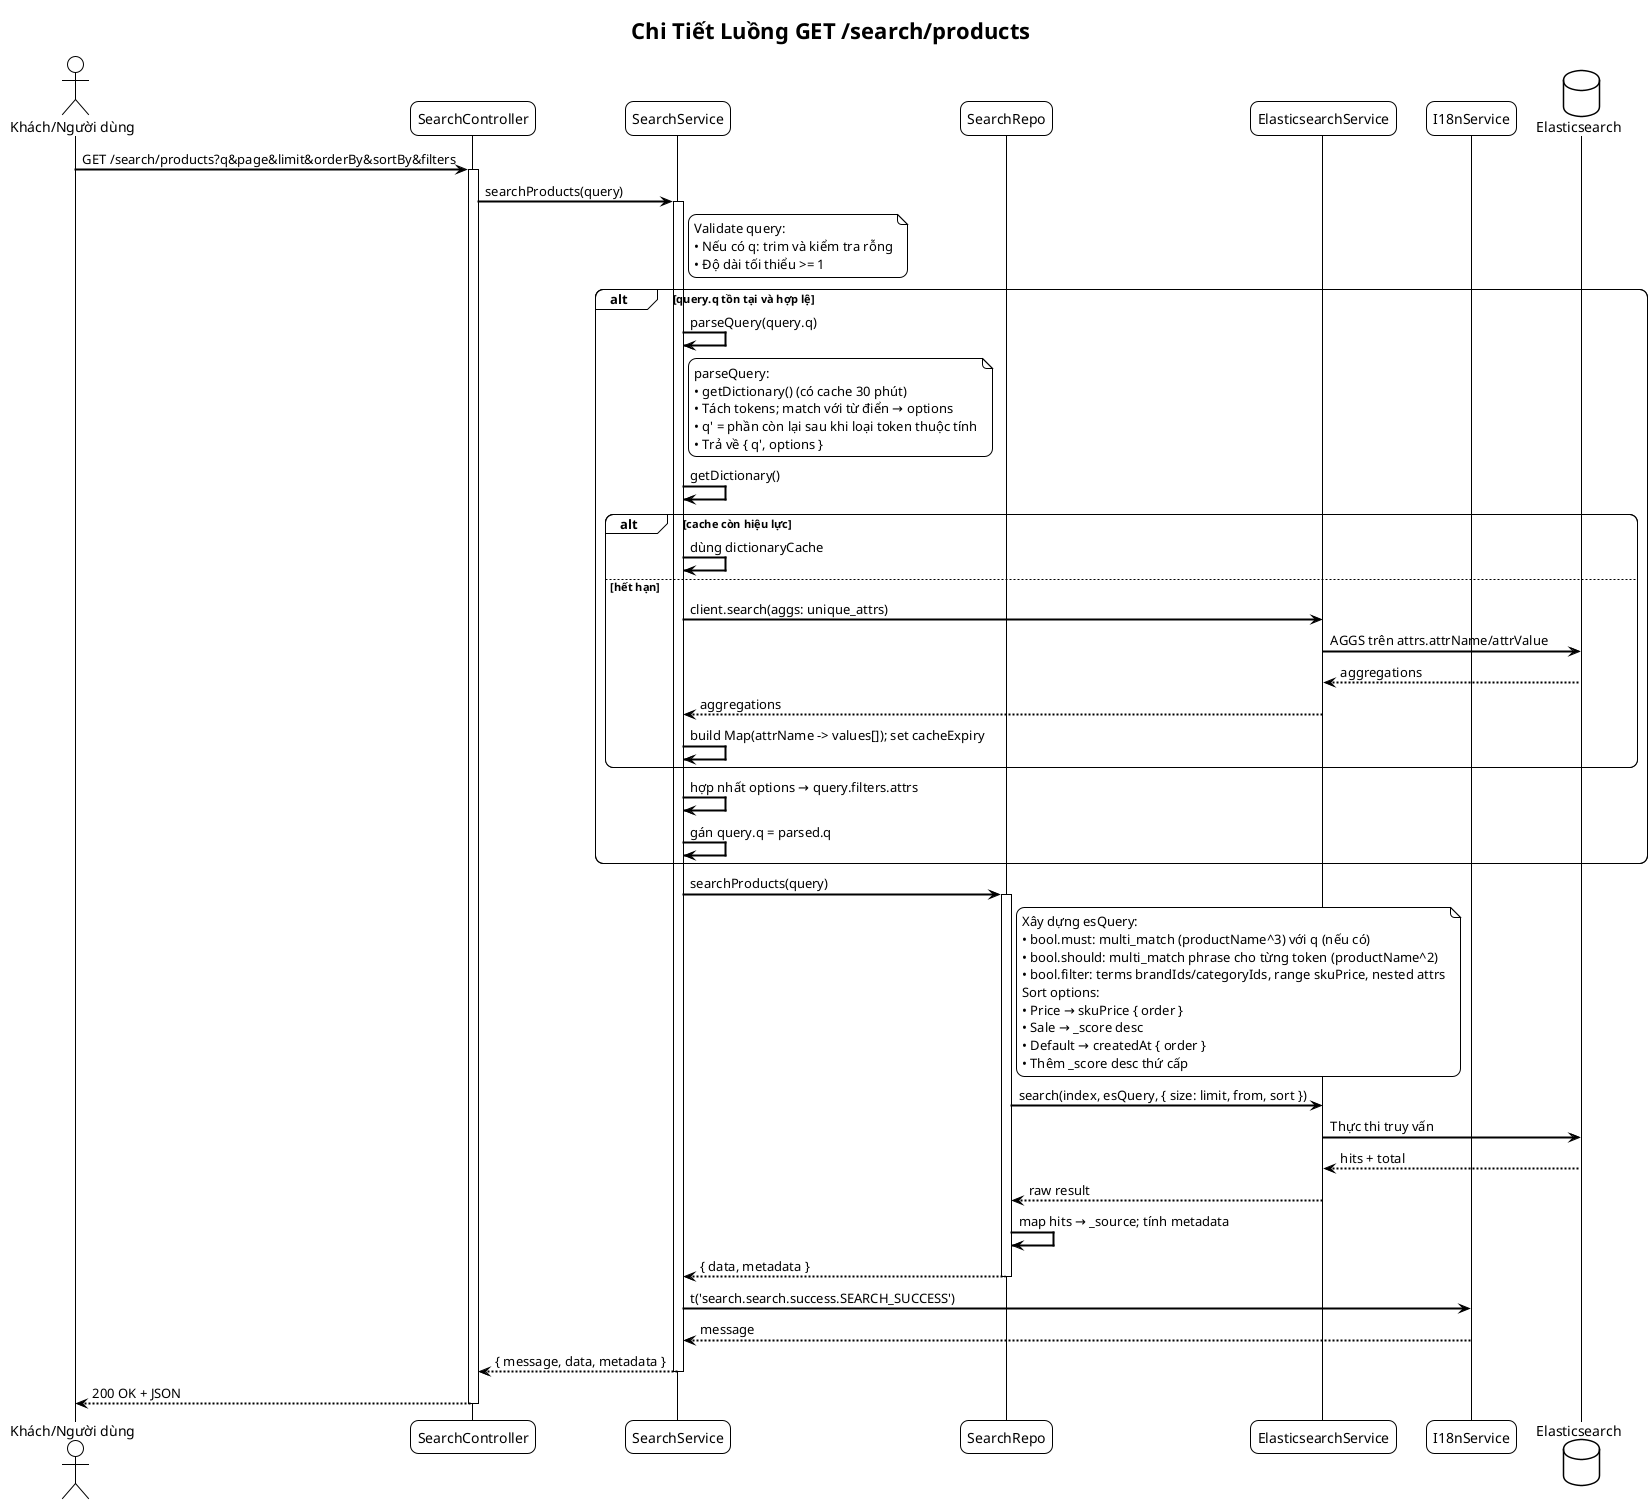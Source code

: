 @startuml Search - Products Sequence
!theme plain
skinparam backgroundColor #FFFFFF
skinparam sequenceArrowThickness 2
skinparam roundcorner 16

title Chi Tiết Luồng GET /search/products

actor "Khách/Người dùng" as U
participant "SearchController" as SC
participant "SearchService" as SS
participant "SearchRepo" as SR
participant "ElasticsearchService" as ES
participant "I18nService" as IS
database "Elasticsearch" as ESDB

U -> SC: GET /search/products?q&page&limit&orderBy&sortBy&filters
activate SC

SC -> SS: searchProducts(query)
activate SS

note right of SS
Validate query:
• Nếu có q: trim và kiểm tra rỗng
• Độ dài tối thiểu >= 1
end note

alt query.q tồn tại và hợp lệ
  SS -> SS: parseQuery(query.q)
  note right of SS
  parseQuery:
  • getDictionary() (có cache 30 phút)
  • Tách tokens; match với từ điển → options
  • q' = phần còn lại sau khi loại token thuộc tính
  • Trả về { q', options }
  end note
  SS -> SS: getDictionary()
  alt cache còn hiệu lực
    SS -> SS: dùng dictionaryCache
  else hết hạn
    SS -> ES: client.search(aggs: unique_attrs)
    ES -> ESDB: AGGS trên attrs.attrName/attrValue
    ESDB --> ES: aggregations
    ES --> SS: aggregations
    SS -> SS: build Map(attrName -> values[]); set cacheExpiry
  end
  SS -> SS: hợp nhất options → query.filters.attrs
  SS -> SS: gán query.q = parsed.q
end

SS -> SR: searchProducts(query)
activate SR

note right of SR
Xây dựng esQuery:
• bool.must: multi_match (productName^3) với q (nếu có)
• bool.should: multi_match phrase cho từng token (productName^2)
• bool.filter: terms brandIds/categoryIds, range skuPrice, nested attrs
Sort options:
• Price → skuPrice { order }
• Sale → _score desc
• Default → createdAt { order }
• Thêm _score desc thứ cấp
end note

SR -> ES: search(index, esQuery, { size: limit, from, sort })
ES -> ESDB: Thực thi truy vấn
ESDB --> ES: hits + total
ES --> SR: raw result

SR -> SR: map hits → _source; tính metadata
SR --> SS: { data, metadata }
deactivate SR

SS -> IS: t('search.search.success.SEARCH_SUCCESS')
IS --> SS: message
SS --> SC: { message, data, metadata }
deactivate SS

SC --> U: 200 OK + JSON
deactivate SC

@enduml



